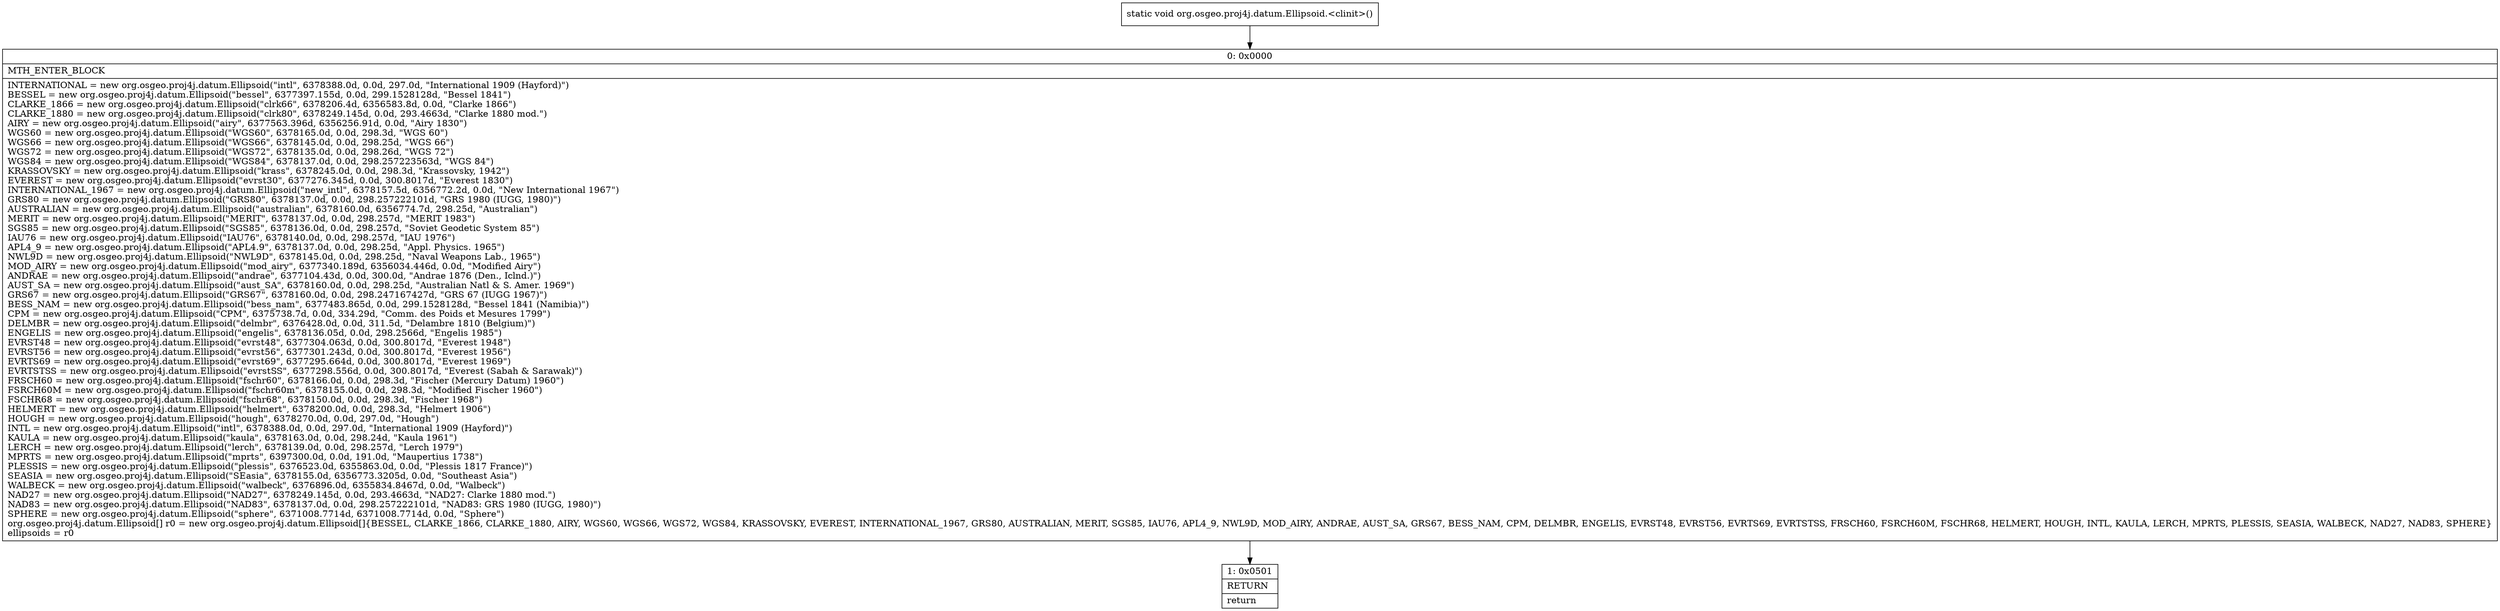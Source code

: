 digraph "CFG fororg.osgeo.proj4j.datum.Ellipsoid.\<clinit\>()V" {
Node_0 [shape=record,label="{0\:\ 0x0000|MTH_ENTER_BLOCK\l|INTERNATIONAL = new org.osgeo.proj4j.datum.Ellipsoid(\"intl\", 6378388.0d, 0.0d, 297.0d, \"International 1909 (Hayford)\")\lBESSEL = new org.osgeo.proj4j.datum.Ellipsoid(\"bessel\", 6377397.155d, 0.0d, 299.1528128d, \"Bessel 1841\")\lCLARKE_1866 = new org.osgeo.proj4j.datum.Ellipsoid(\"clrk66\", 6378206.4d, 6356583.8d, 0.0d, \"Clarke 1866\")\lCLARKE_1880 = new org.osgeo.proj4j.datum.Ellipsoid(\"clrk80\", 6378249.145d, 0.0d, 293.4663d, \"Clarke 1880 mod.\")\lAIRY = new org.osgeo.proj4j.datum.Ellipsoid(\"airy\", 6377563.396d, 6356256.91d, 0.0d, \"Airy 1830\")\lWGS60 = new org.osgeo.proj4j.datum.Ellipsoid(\"WGS60\", 6378165.0d, 0.0d, 298.3d, \"WGS 60\")\lWGS66 = new org.osgeo.proj4j.datum.Ellipsoid(\"WGS66\", 6378145.0d, 0.0d, 298.25d, \"WGS 66\")\lWGS72 = new org.osgeo.proj4j.datum.Ellipsoid(\"WGS72\", 6378135.0d, 0.0d, 298.26d, \"WGS 72\")\lWGS84 = new org.osgeo.proj4j.datum.Ellipsoid(\"WGS84\", 6378137.0d, 0.0d, 298.257223563d, \"WGS 84\")\lKRASSOVSKY = new org.osgeo.proj4j.datum.Ellipsoid(\"krass\", 6378245.0d, 0.0d, 298.3d, \"Krassovsky, 1942\")\lEVEREST = new org.osgeo.proj4j.datum.Ellipsoid(\"evrst30\", 6377276.345d, 0.0d, 300.8017d, \"Everest 1830\")\lINTERNATIONAL_1967 = new org.osgeo.proj4j.datum.Ellipsoid(\"new_intl\", 6378157.5d, 6356772.2d, 0.0d, \"New International 1967\")\lGRS80 = new org.osgeo.proj4j.datum.Ellipsoid(\"GRS80\", 6378137.0d, 0.0d, 298.257222101d, \"GRS 1980 (IUGG, 1980)\")\lAUSTRALIAN = new org.osgeo.proj4j.datum.Ellipsoid(\"australian\", 6378160.0d, 6356774.7d, 298.25d, \"Australian\")\lMERIT = new org.osgeo.proj4j.datum.Ellipsoid(\"MERIT\", 6378137.0d, 0.0d, 298.257d, \"MERIT 1983\")\lSGS85 = new org.osgeo.proj4j.datum.Ellipsoid(\"SGS85\", 6378136.0d, 0.0d, 298.257d, \"Soviet Geodetic System 85\")\lIAU76 = new org.osgeo.proj4j.datum.Ellipsoid(\"IAU76\", 6378140.0d, 0.0d, 298.257d, \"IAU 1976\")\lAPL4_9 = new org.osgeo.proj4j.datum.Ellipsoid(\"APL4.9\", 6378137.0d, 0.0d, 298.25d, \"Appl. Physics. 1965\")\lNWL9D = new org.osgeo.proj4j.datum.Ellipsoid(\"NWL9D\", 6378145.0d, 0.0d, 298.25d, \"Naval Weapons Lab., 1965\")\lMOD_AIRY = new org.osgeo.proj4j.datum.Ellipsoid(\"mod_airy\", 6377340.189d, 6356034.446d, 0.0d, \"Modified Airy\")\lANDRAE = new org.osgeo.proj4j.datum.Ellipsoid(\"andrae\", 6377104.43d, 0.0d, 300.0d, \"Andrae 1876 (Den., Iclnd.)\")\lAUST_SA = new org.osgeo.proj4j.datum.Ellipsoid(\"aust_SA\", 6378160.0d, 0.0d, 298.25d, \"Australian Natl & S. Amer. 1969\")\lGRS67 = new org.osgeo.proj4j.datum.Ellipsoid(\"GRS67\", 6378160.0d, 0.0d, 298.247167427d, \"GRS 67 (IUGG 1967)\")\lBESS_NAM = new org.osgeo.proj4j.datum.Ellipsoid(\"bess_nam\", 6377483.865d, 0.0d, 299.1528128d, \"Bessel 1841 (Namibia)\")\lCPM = new org.osgeo.proj4j.datum.Ellipsoid(\"CPM\", 6375738.7d, 0.0d, 334.29d, \"Comm. des Poids et Mesures 1799\")\lDELMBR = new org.osgeo.proj4j.datum.Ellipsoid(\"delmbr\", 6376428.0d, 0.0d, 311.5d, \"Delambre 1810 (Belgium)\")\lENGELIS = new org.osgeo.proj4j.datum.Ellipsoid(\"engelis\", 6378136.05d, 0.0d, 298.2566d, \"Engelis 1985\")\lEVRST48 = new org.osgeo.proj4j.datum.Ellipsoid(\"evrst48\", 6377304.063d, 0.0d, 300.8017d, \"Everest 1948\")\lEVRST56 = new org.osgeo.proj4j.datum.Ellipsoid(\"evrst56\", 6377301.243d, 0.0d, 300.8017d, \"Everest 1956\")\lEVRTS69 = new org.osgeo.proj4j.datum.Ellipsoid(\"evrst69\", 6377295.664d, 0.0d, 300.8017d, \"Everest 1969\")\lEVRTSTSS = new org.osgeo.proj4j.datum.Ellipsoid(\"evrstSS\", 6377298.556d, 0.0d, 300.8017d, \"Everest (Sabah & Sarawak)\")\lFRSCH60 = new org.osgeo.proj4j.datum.Ellipsoid(\"fschr60\", 6378166.0d, 0.0d, 298.3d, \"Fischer (Mercury Datum) 1960\")\lFSRCH60M = new org.osgeo.proj4j.datum.Ellipsoid(\"fschr60m\", 6378155.0d, 0.0d, 298.3d, \"Modified Fischer 1960\")\lFSCHR68 = new org.osgeo.proj4j.datum.Ellipsoid(\"fschr68\", 6378150.0d, 0.0d, 298.3d, \"Fischer 1968\")\lHELMERT = new org.osgeo.proj4j.datum.Ellipsoid(\"helmert\", 6378200.0d, 0.0d, 298.3d, \"Helmert 1906\")\lHOUGH = new org.osgeo.proj4j.datum.Ellipsoid(\"hough\", 6378270.0d, 0.0d, 297.0d, \"Hough\")\lINTL = new org.osgeo.proj4j.datum.Ellipsoid(\"intl\", 6378388.0d, 0.0d, 297.0d, \"International 1909 (Hayford)\")\lKAULA = new org.osgeo.proj4j.datum.Ellipsoid(\"kaula\", 6378163.0d, 0.0d, 298.24d, \"Kaula 1961\")\lLERCH = new org.osgeo.proj4j.datum.Ellipsoid(\"lerch\", 6378139.0d, 0.0d, 298.257d, \"Lerch 1979\")\lMPRTS = new org.osgeo.proj4j.datum.Ellipsoid(\"mprts\", 6397300.0d, 0.0d, 191.0d, \"Maupertius 1738\")\lPLESSIS = new org.osgeo.proj4j.datum.Ellipsoid(\"plessis\", 6376523.0d, 6355863.0d, 0.0d, \"Plessis 1817 France)\")\lSEASIA = new org.osgeo.proj4j.datum.Ellipsoid(\"SEasia\", 6378155.0d, 6356773.3205d, 0.0d, \"Southeast Asia\")\lWALBECK = new org.osgeo.proj4j.datum.Ellipsoid(\"walbeck\", 6376896.0d, 6355834.8467d, 0.0d, \"Walbeck\")\lNAD27 = new org.osgeo.proj4j.datum.Ellipsoid(\"NAD27\", 6378249.145d, 0.0d, 293.4663d, \"NAD27: Clarke 1880 mod.\")\lNAD83 = new org.osgeo.proj4j.datum.Ellipsoid(\"NAD83\", 6378137.0d, 0.0d, 298.257222101d, \"NAD83: GRS 1980 (IUGG, 1980)\")\lSPHERE = new org.osgeo.proj4j.datum.Ellipsoid(\"sphere\", 6371008.7714d, 6371008.7714d, 0.0d, \"Sphere\")\lorg.osgeo.proj4j.datum.Ellipsoid[] r0 = new org.osgeo.proj4j.datum.Ellipsoid[]\{BESSEL, CLARKE_1866, CLARKE_1880, AIRY, WGS60, WGS66, WGS72, WGS84, KRASSOVSKY, EVEREST, INTERNATIONAL_1967, GRS80, AUSTRALIAN, MERIT, SGS85, IAU76, APL4_9, NWL9D, MOD_AIRY, ANDRAE, AUST_SA, GRS67, BESS_NAM, CPM, DELMBR, ENGELIS, EVRST48, EVRST56, EVRTS69, EVRTSTSS, FRSCH60, FSRCH60M, FSCHR68, HELMERT, HOUGH, INTL, KAULA, LERCH, MPRTS, PLESSIS, SEASIA, WALBECK, NAD27, NAD83, SPHERE\}\lellipsoids = r0\l}"];
Node_1 [shape=record,label="{1\:\ 0x0501|RETURN\l|return\l}"];
MethodNode[shape=record,label="{static void org.osgeo.proj4j.datum.Ellipsoid.\<clinit\>() }"];
MethodNode -> Node_0;
Node_0 -> Node_1;
}

